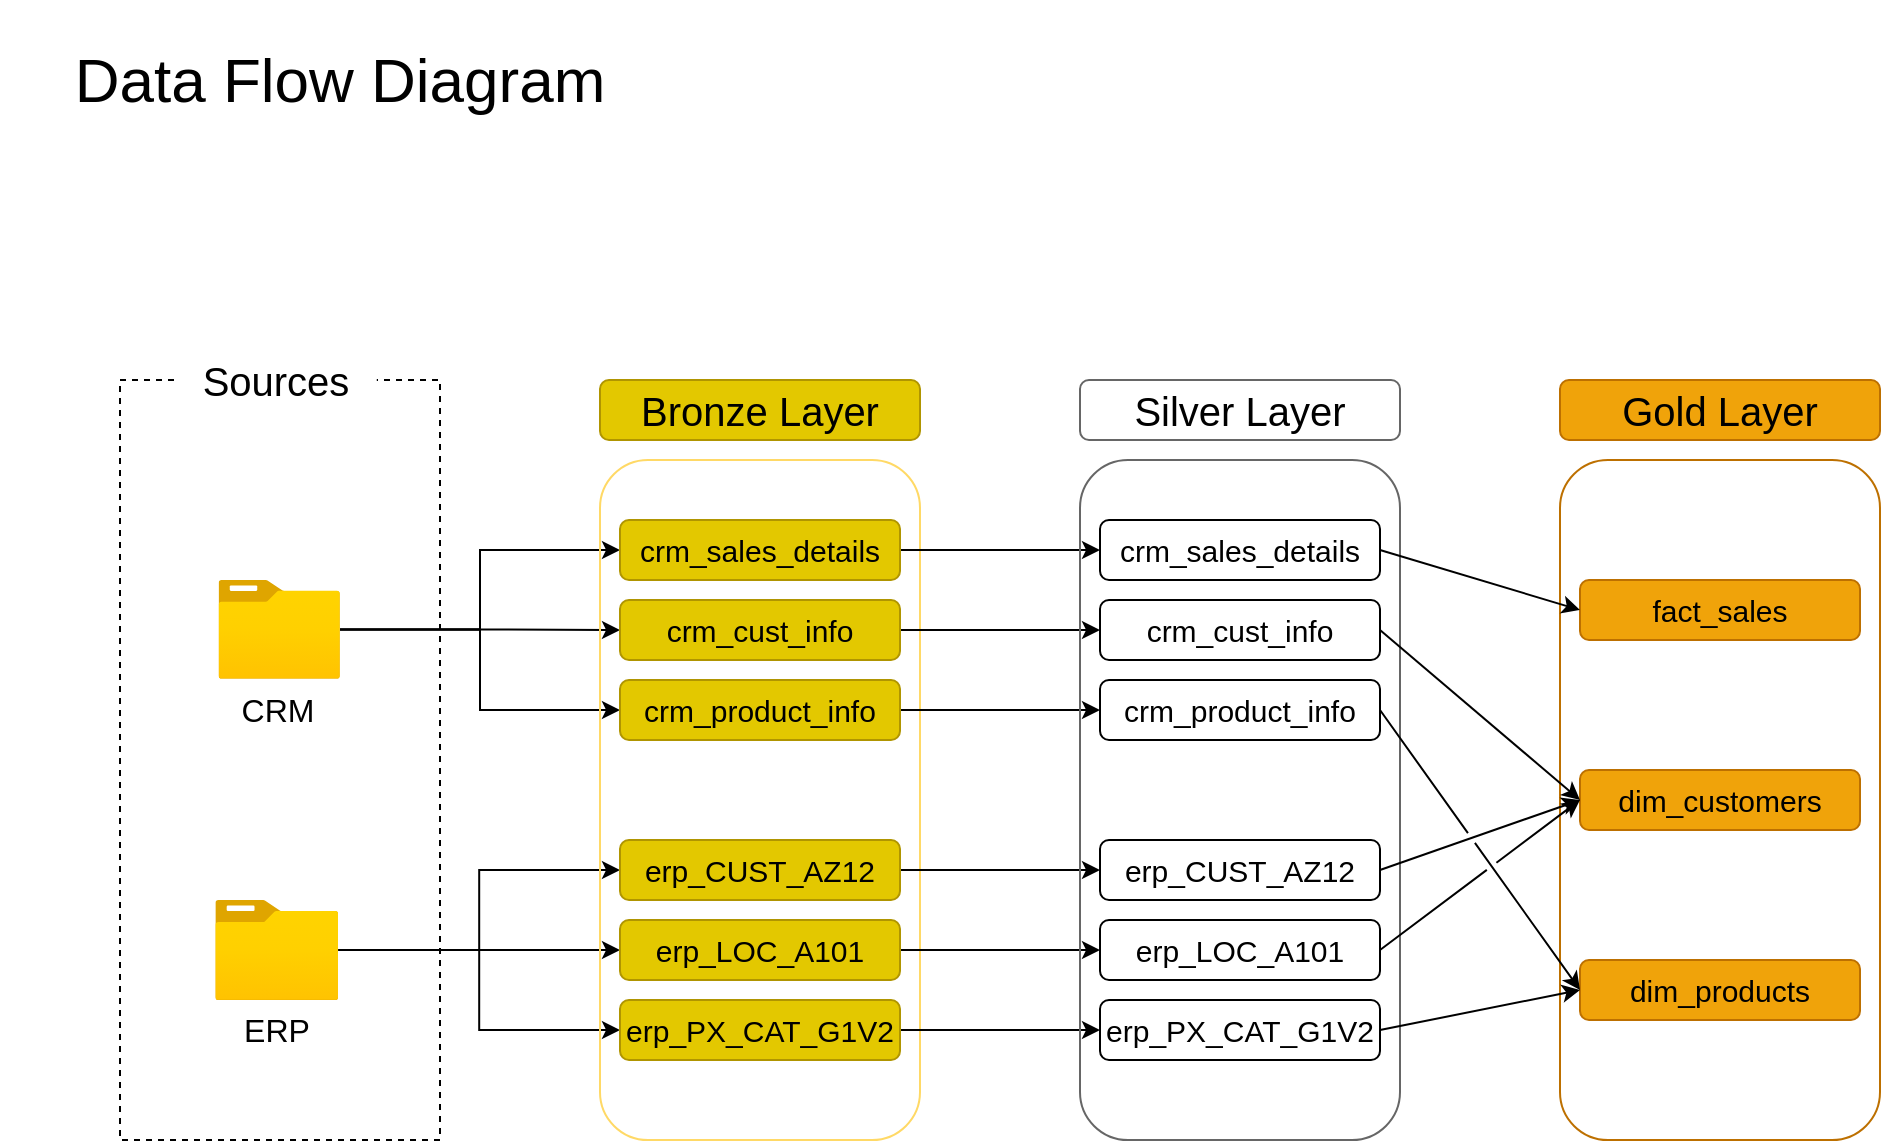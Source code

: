<mxfile version="28.0.6">
  <diagram name="Page-1" id="OCTq3GqB6JhlPOIXX3zH">
    <mxGraphModel dx="2742" dy="1726" grid="1" gridSize="10" guides="1" tooltips="1" connect="1" arrows="1" fold="1" page="1" pageScale="1" pageWidth="850" pageHeight="1100" math="0" shadow="0">
      <root>
        <mxCell id="0" />
        <mxCell id="1" parent="0" />
        <mxCell id="-aByIsQMcpLO_UhY7JY4-1" value="&lt;font style=&quot;font-size: 31px;&quot;&gt;Data Flow Diagram&lt;/font&gt;" style="text;html=1;align=center;verticalAlign=middle;whiteSpace=wrap;rounded=0;" parent="1" vertex="1">
          <mxGeometry x="-860" y="-10" width="340" height="80" as="geometry" />
        </mxCell>
        <mxCell id="-aByIsQMcpLO_UhY7JY4-3" value="" style="rounded=0;whiteSpace=wrap;html=1;fillColor=none;dashed=1;" parent="1" vertex="1">
          <mxGeometry x="-800" y="180" width="160" height="380" as="geometry" />
        </mxCell>
        <mxCell id="TbmxW1kQvGBRHv69Jx9r-1" value="&lt;font style=&quot;font-size: 20px;&quot;&gt;Sources&lt;/font&gt;" style="rounded=1;whiteSpace=wrap;html=1;strokeColor=none;" parent="1" vertex="1">
          <mxGeometry x="-771.61" y="160" width="100" height="40" as="geometry" />
        </mxCell>
        <mxCell id="TbmxW1kQvGBRHv69Jx9r-13" style="edgeStyle=orthogonalEdgeStyle;rounded=0;orthogonalLoop=1;jettySize=auto;html=1;entryX=0;entryY=0.5;entryDx=0;entryDy=0;" parent="1" source="TbmxW1kQvGBRHv69Jx9r-2" target="TbmxW1kQvGBRHv69Jx9r-10" edge="1">
          <mxGeometry relative="1" as="geometry" />
        </mxCell>
        <mxCell id="TbmxW1kQvGBRHv69Jx9r-14" style="edgeStyle=orthogonalEdgeStyle;rounded=0;orthogonalLoop=1;jettySize=auto;html=1;entryX=0;entryY=0.5;entryDx=0;entryDy=0;" parent="1" source="TbmxW1kQvGBRHv69Jx9r-2" target="TbmxW1kQvGBRHv69Jx9r-11" edge="1">
          <mxGeometry relative="1" as="geometry" />
        </mxCell>
        <mxCell id="TbmxW1kQvGBRHv69Jx9r-15" style="edgeStyle=orthogonalEdgeStyle;rounded=0;orthogonalLoop=1;jettySize=auto;html=1;entryX=0;entryY=0.5;entryDx=0;entryDy=0;" parent="1" source="TbmxW1kQvGBRHv69Jx9r-2" target="TbmxW1kQvGBRHv69Jx9r-12" edge="1">
          <mxGeometry relative="1" as="geometry" />
        </mxCell>
        <mxCell id="TbmxW1kQvGBRHv69Jx9r-2" value="" style="image;aspect=fixed;html=1;points=[];align=center;fontSize=12;image=img/lib/azure2/general/Folder_Blank.svg;" parent="1" vertex="1">
          <mxGeometry x="-750.8" y="280" width="60.81" height="49.35" as="geometry" />
        </mxCell>
        <mxCell id="TbmxW1kQvGBRHv69Jx9r-3" value="&lt;font style=&quot;font-size: 16px;&quot;&gt;CRM&lt;/font&gt;" style="text;html=1;align=center;verticalAlign=middle;whiteSpace=wrap;rounded=0;" parent="1" vertex="1">
          <mxGeometry x="-750.8" y="330" width="60" height="30" as="geometry" />
        </mxCell>
        <mxCell id="TbmxW1kQvGBRHv69Jx9r-19" style="edgeStyle=orthogonalEdgeStyle;rounded=0;orthogonalLoop=1;jettySize=auto;html=1;entryX=0;entryY=0.5;entryDx=0;entryDy=0;" parent="1" source="TbmxW1kQvGBRHv69Jx9r-4" target="TbmxW1kQvGBRHv69Jx9r-16" edge="1">
          <mxGeometry relative="1" as="geometry" />
        </mxCell>
        <mxCell id="TbmxW1kQvGBRHv69Jx9r-20" style="edgeStyle=orthogonalEdgeStyle;rounded=0;orthogonalLoop=1;jettySize=auto;html=1;entryX=0;entryY=0.5;entryDx=0;entryDy=0;" parent="1" source="TbmxW1kQvGBRHv69Jx9r-4" target="TbmxW1kQvGBRHv69Jx9r-17" edge="1">
          <mxGeometry relative="1" as="geometry" />
        </mxCell>
        <mxCell id="TbmxW1kQvGBRHv69Jx9r-21" style="edgeStyle=orthogonalEdgeStyle;rounded=0;orthogonalLoop=1;jettySize=auto;html=1;entryX=0;entryY=0.5;entryDx=0;entryDy=0;" parent="1" source="TbmxW1kQvGBRHv69Jx9r-4" target="TbmxW1kQvGBRHv69Jx9r-18" edge="1">
          <mxGeometry relative="1" as="geometry" />
        </mxCell>
        <mxCell id="TbmxW1kQvGBRHv69Jx9r-4" value="" style="image;aspect=fixed;html=1;points=[];align=center;fontSize=12;image=img/lib/azure2/general/Folder_Blank.svg;" parent="1" vertex="1">
          <mxGeometry x="-752.41" y="440" width="61.61" height="50" as="geometry" />
        </mxCell>
        <mxCell id="TbmxW1kQvGBRHv69Jx9r-5" value="&lt;span style=&quot;font-size: 16px;&quot;&gt;ERP&lt;/span&gt;" style="text;html=1;align=center;verticalAlign=middle;whiteSpace=wrap;rounded=0;" parent="1" vertex="1">
          <mxGeometry x="-752.41" y="490" width="60.81" height="30" as="geometry" />
        </mxCell>
        <mxCell id="TbmxW1kQvGBRHv69Jx9r-7" value="" style="rounded=1;whiteSpace=wrap;html=1;fillColor=none;strokeColor=#FFD966;" parent="1" vertex="1">
          <mxGeometry x="-560" y="220" width="160" height="340" as="geometry" />
        </mxCell>
        <mxCell id="TbmxW1kQvGBRHv69Jx9r-8" value="&lt;font style=&quot;font-size: 20px;&quot;&gt;Bronze Layer&lt;/font&gt;" style="rounded=1;whiteSpace=wrap;html=1;fillColor=#e3c800;strokeColor=#B09500;glass=0;shadow=0;fillStyle=auto;fontColor=#000000;" parent="1" vertex="1">
          <mxGeometry x="-560" y="180" width="160" height="30" as="geometry" />
        </mxCell>
        <mxCell id="7J3vk4l10xJQg3FWzx_3-9" style="edgeStyle=orthogonalEdgeStyle;rounded=0;orthogonalLoop=1;jettySize=auto;html=1;entryX=0;entryY=0.5;entryDx=0;entryDy=0;" parent="1" source="TbmxW1kQvGBRHv69Jx9r-10" target="7J3vk4l10xJQg3FWzx_3-3" edge="1">
          <mxGeometry relative="1" as="geometry" />
        </mxCell>
        <mxCell id="TbmxW1kQvGBRHv69Jx9r-10" value="&lt;font style=&quot;font-size: 15px;&quot;&gt;crm_sales_details&lt;/font&gt;" style="rounded=1;whiteSpace=wrap;html=1;fillColor=#e3c800;strokeColor=#B09500;glass=0;shadow=0;fillStyle=auto;fontColor=#000000;" parent="1" vertex="1">
          <mxGeometry x="-550" y="250" width="140" height="30" as="geometry" />
        </mxCell>
        <mxCell id="7J3vk4l10xJQg3FWzx_3-10" style="edgeStyle=orthogonalEdgeStyle;rounded=0;orthogonalLoop=1;jettySize=auto;html=1;" parent="1" source="TbmxW1kQvGBRHv69Jx9r-11" target="7J3vk4l10xJQg3FWzx_3-4" edge="1">
          <mxGeometry relative="1" as="geometry" />
        </mxCell>
        <mxCell id="TbmxW1kQvGBRHv69Jx9r-11" value="&lt;font style=&quot;font-size: 15px;&quot;&gt;crm_cust_info&lt;/font&gt;" style="rounded=1;whiteSpace=wrap;html=1;fillColor=#e3c800;strokeColor=#B09500;glass=0;shadow=0;fillStyle=auto;fontColor=#000000;" parent="1" vertex="1">
          <mxGeometry x="-550" y="290" width="140" height="30" as="geometry" />
        </mxCell>
        <mxCell id="7J3vk4l10xJQg3FWzx_3-11" style="edgeStyle=orthogonalEdgeStyle;rounded=0;orthogonalLoop=1;jettySize=auto;html=1;entryX=0;entryY=0.5;entryDx=0;entryDy=0;" parent="1" source="TbmxW1kQvGBRHv69Jx9r-12" target="7J3vk4l10xJQg3FWzx_3-5" edge="1">
          <mxGeometry relative="1" as="geometry" />
        </mxCell>
        <mxCell id="TbmxW1kQvGBRHv69Jx9r-12" value="&lt;font style=&quot;font-size: 15px;&quot;&gt;crm_product_info&lt;/font&gt;" style="rounded=1;whiteSpace=wrap;html=1;fillColor=#e3c800;strokeColor=#B09500;glass=0;shadow=0;fillStyle=auto;fontColor=#000000;" parent="1" vertex="1">
          <mxGeometry x="-550" y="330" width="140" height="30" as="geometry" />
        </mxCell>
        <mxCell id="7J3vk4l10xJQg3FWzx_3-12" style="edgeStyle=orthogonalEdgeStyle;rounded=0;orthogonalLoop=1;jettySize=auto;html=1;" parent="1" source="TbmxW1kQvGBRHv69Jx9r-16" target="7J3vk4l10xJQg3FWzx_3-6" edge="1">
          <mxGeometry relative="1" as="geometry" />
        </mxCell>
        <mxCell id="TbmxW1kQvGBRHv69Jx9r-16" value="&lt;span style=&quot;font-size: 15px;&quot;&gt;erp_CUST_AZ12&lt;/span&gt;" style="rounded=1;whiteSpace=wrap;html=1;fillColor=#e3c800;strokeColor=#B09500;glass=0;shadow=0;fillStyle=auto;fontColor=#000000;" parent="1" vertex="1">
          <mxGeometry x="-550" y="410" width="140" height="30" as="geometry" />
        </mxCell>
        <mxCell id="7J3vk4l10xJQg3FWzx_3-13" style="edgeStyle=orthogonalEdgeStyle;rounded=0;orthogonalLoop=1;jettySize=auto;html=1;" parent="1" source="TbmxW1kQvGBRHv69Jx9r-17" target="7J3vk4l10xJQg3FWzx_3-7" edge="1">
          <mxGeometry relative="1" as="geometry" />
        </mxCell>
        <mxCell id="TbmxW1kQvGBRHv69Jx9r-17" value="&lt;span style=&quot;font-size: 15px;&quot;&gt;erp_LOC_A101&lt;/span&gt;" style="rounded=1;whiteSpace=wrap;html=1;fillColor=#e3c800;strokeColor=#B09500;glass=0;shadow=0;fillStyle=auto;fontColor=#000000;" parent="1" vertex="1">
          <mxGeometry x="-550" y="450" width="140" height="30" as="geometry" />
        </mxCell>
        <mxCell id="7J3vk4l10xJQg3FWzx_3-14" style="edgeStyle=orthogonalEdgeStyle;rounded=0;orthogonalLoop=1;jettySize=auto;html=1;entryX=0;entryY=0.5;entryDx=0;entryDy=0;" parent="1" source="TbmxW1kQvGBRHv69Jx9r-18" target="7J3vk4l10xJQg3FWzx_3-8" edge="1">
          <mxGeometry relative="1" as="geometry" />
        </mxCell>
        <mxCell id="TbmxW1kQvGBRHv69Jx9r-18" value="&lt;span style=&quot;font-size: 15px;&quot;&gt;erp_PX_CAT_G1V2&lt;/span&gt;" style="rounded=1;whiteSpace=wrap;html=1;fillColor=#e3c800;strokeColor=#B09500;glass=0;shadow=0;fillStyle=auto;fontColor=#000000;" parent="1" vertex="1">
          <mxGeometry x="-550" y="490" width="140" height="30" as="geometry" />
        </mxCell>
        <mxCell id="7J3vk4l10xJQg3FWzx_3-1" value="" style="rounded=1;whiteSpace=wrap;html=1;fillColor=none;strokeColor=#666666;gradientColor=#b3b3b3;" parent="1" vertex="1">
          <mxGeometry x="-320" y="220" width="160" height="340" as="geometry" />
        </mxCell>
        <mxCell id="7J3vk4l10xJQg3FWzx_3-2" value="&lt;font style=&quot;font-size: 20px;&quot;&gt;Silver Layer&lt;/font&gt;" style="rounded=1;whiteSpace=wrap;html=1;fillColor=default;strokeColor=#666666;glass=0;shadow=0;fillStyle=auto;gradientColor=none;gradientDirection=radial;" parent="1" vertex="1">
          <mxGeometry x="-320" y="180" width="160" height="30" as="geometry" />
        </mxCell>
        <mxCell id="7J3vk4l10xJQg3FWzx_3-3" value="&lt;font style=&quot;font-size: 15px;&quot;&gt;crm_sales_details&lt;/font&gt;" style="rounded=1;whiteSpace=wrap;html=1;glass=0;shadow=0;fillStyle=auto;" parent="1" vertex="1">
          <mxGeometry x="-310" y="250" width="140" height="30" as="geometry" />
        </mxCell>
        <mxCell id="7J3vk4l10xJQg3FWzx_3-4" value="&lt;font style=&quot;font-size: 15px;&quot;&gt;crm_cust_info&lt;/font&gt;" style="rounded=1;whiteSpace=wrap;html=1;glass=0;shadow=0;fillStyle=auto;" parent="1" vertex="1">
          <mxGeometry x="-310" y="290" width="140" height="30" as="geometry" />
        </mxCell>
        <mxCell id="7J3vk4l10xJQg3FWzx_3-5" value="&lt;font style=&quot;font-size: 15px;&quot;&gt;crm_product_info&lt;/font&gt;" style="rounded=1;whiteSpace=wrap;html=1;glass=0;shadow=0;fillStyle=auto;" parent="1" vertex="1">
          <mxGeometry x="-310" y="330" width="140" height="30" as="geometry" />
        </mxCell>
        <mxCell id="7J3vk4l10xJQg3FWzx_3-6" value="&lt;span style=&quot;font-size: 15px;&quot;&gt;erp_CUST_AZ12&lt;/span&gt;" style="rounded=1;whiteSpace=wrap;html=1;glass=0;shadow=0;fillStyle=auto;" parent="1" vertex="1">
          <mxGeometry x="-310" y="410" width="140" height="30" as="geometry" />
        </mxCell>
        <mxCell id="7J3vk4l10xJQg3FWzx_3-7" value="&lt;span style=&quot;font-size: 15px;&quot;&gt;erp_LOC_A101&lt;/span&gt;" style="rounded=1;whiteSpace=wrap;html=1;glass=0;shadow=0;fillStyle=auto;" parent="1" vertex="1">
          <mxGeometry x="-310" y="450" width="140" height="30" as="geometry" />
        </mxCell>
        <mxCell id="7J3vk4l10xJQg3FWzx_3-8" value="&lt;span style=&quot;font-size: 15px;&quot;&gt;erp_PX_CAT_G1V2&lt;/span&gt;" style="rounded=1;whiteSpace=wrap;html=1;glass=0;shadow=0;fillStyle=auto;" parent="1" vertex="1">
          <mxGeometry x="-310" y="490" width="140" height="30" as="geometry" />
        </mxCell>
        <mxCell id="k8iHvR17kqA6kyOkdq-5-1" value="" style="rounded=1;whiteSpace=wrap;html=1;fillColor=none;strokeColor=#BD7000;fontColor=#000000;" vertex="1" parent="1">
          <mxGeometry x="-80" y="220" width="160" height="340" as="geometry" />
        </mxCell>
        <mxCell id="k8iHvR17kqA6kyOkdq-5-2" value="&lt;span style=&quot;font-size: 20px;&quot;&gt;Gold Layer&lt;/span&gt;" style="rounded=1;whiteSpace=wrap;html=1;fillColor=#f0a30a;strokeColor=#BD7000;glass=0;shadow=0;fillStyle=auto;gradientDirection=radial;fontColor=#000000;" vertex="1" parent="1">
          <mxGeometry x="-80" y="180" width="160" height="30" as="geometry" />
        </mxCell>
        <mxCell id="k8iHvR17kqA6kyOkdq-5-3" value="&lt;span style=&quot;font-size: 15px;&quot;&gt;fact_sales&lt;/span&gt;" style="rounded=1;whiteSpace=wrap;html=1;glass=0;shadow=0;fillStyle=auto;fillColor=#f0a30a;strokeColor=#BD7000;fontColor=#000000;" vertex="1" parent="1">
          <mxGeometry x="-70" y="280" width="140" height="30" as="geometry" />
        </mxCell>
        <mxCell id="k8iHvR17kqA6kyOkdq-5-4" value="&lt;font style=&quot;font-size: 15px;&quot;&gt;dim_customers&lt;/font&gt;" style="rounded=1;whiteSpace=wrap;html=1;glass=0;shadow=0;fillStyle=auto;fillColor=#f0a30a;strokeColor=#BD7000;fontColor=#000000;" vertex="1" parent="1">
          <mxGeometry x="-70" y="375" width="140" height="30" as="geometry" />
        </mxCell>
        <mxCell id="k8iHvR17kqA6kyOkdq-5-5" value="&lt;span style=&quot;font-size: 15px;&quot;&gt;dim_products&lt;/span&gt;" style="rounded=1;whiteSpace=wrap;html=1;glass=0;shadow=0;fillStyle=auto;fillColor=#f0a30a;strokeColor=#BD7000;fontColor=#000000;" vertex="1" parent="1">
          <mxGeometry x="-70" y="470" width="140" height="30" as="geometry" />
        </mxCell>
        <mxCell id="k8iHvR17kqA6kyOkdq-5-12" value="" style="endArrow=classic;html=1;rounded=0;exitX=1;exitY=0.5;exitDx=0;exitDy=0;entryX=0;entryY=0.5;entryDx=0;entryDy=0;jumpStyle=gap;" edge="1" parent="1" source="7J3vk4l10xJQg3FWzx_3-3" target="k8iHvR17kqA6kyOkdq-5-3">
          <mxGeometry width="50" height="50" relative="1" as="geometry">
            <mxPoint x="-140" y="320" as="sourcePoint" />
            <mxPoint x="-90" y="270" as="targetPoint" />
          </mxGeometry>
        </mxCell>
        <mxCell id="k8iHvR17kqA6kyOkdq-5-13" value="" style="endArrow=classic;html=1;rounded=0;exitX=1;exitY=0.5;exitDx=0;exitDy=0;entryX=0;entryY=0.5;entryDx=0;entryDy=0;jumpStyle=gap;" edge="1" parent="1" source="7J3vk4l10xJQg3FWzx_3-4" target="k8iHvR17kqA6kyOkdq-5-4">
          <mxGeometry width="50" height="50" relative="1" as="geometry">
            <mxPoint x="-120" y="340" as="sourcePoint" />
            <mxPoint x="-20" y="390" as="targetPoint" />
          </mxGeometry>
        </mxCell>
        <mxCell id="k8iHvR17kqA6kyOkdq-5-14" value="" style="endArrow=classic;html=1;rounded=0;exitX=1;exitY=0.5;exitDx=0;exitDy=0;jumpStyle=gap;" edge="1" parent="1" source="7J3vk4l10xJQg3FWzx_3-6">
          <mxGeometry width="50" height="50" relative="1" as="geometry">
            <mxPoint x="-120" y="440" as="sourcePoint" />
            <mxPoint x="-70" y="390" as="targetPoint" />
          </mxGeometry>
        </mxCell>
        <mxCell id="k8iHvR17kqA6kyOkdq-5-15" value="" style="endArrow=classic;html=1;rounded=0;exitX=1;exitY=0.5;exitDx=0;exitDy=0;entryX=0;entryY=0.5;entryDx=0;entryDy=0;jumpStyle=gap;" edge="1" parent="1" source="7J3vk4l10xJQg3FWzx_3-5" target="k8iHvR17kqA6kyOkdq-5-5">
          <mxGeometry width="50" height="50" relative="1" as="geometry">
            <mxPoint x="-150" y="360" as="sourcePoint" />
            <mxPoint x="-50" y="410" as="targetPoint" />
          </mxGeometry>
        </mxCell>
        <mxCell id="k8iHvR17kqA6kyOkdq-5-16" value="" style="endArrow=classic;html=1;rounded=0;exitX=1;exitY=0.5;exitDx=0;exitDy=0;entryX=0;entryY=0.5;entryDx=0;entryDy=0;jumpStyle=gap;" edge="1" parent="1" source="7J3vk4l10xJQg3FWzx_3-8" target="k8iHvR17kqA6kyOkdq-5-5">
          <mxGeometry width="50" height="50" relative="1" as="geometry">
            <mxPoint x="-140" y="520" as="sourcePoint" />
            <mxPoint x="-40" y="570" as="targetPoint" />
          </mxGeometry>
        </mxCell>
        <mxCell id="k8iHvR17kqA6kyOkdq-5-17" value="" style="endArrow=classic;html=1;rounded=0;exitX=1;exitY=0.5;exitDx=0;exitDy=0;entryX=0;entryY=0.5;entryDx=0;entryDy=0;jumpStyle=gap;" edge="1" parent="1" source="7J3vk4l10xJQg3FWzx_3-7" target="k8iHvR17kqA6kyOkdq-5-4">
          <mxGeometry width="50" height="50" relative="1" as="geometry">
            <mxPoint x="-140" y="450" as="sourcePoint" />
            <mxPoint x="-40" y="500" as="targetPoint" />
          </mxGeometry>
        </mxCell>
      </root>
    </mxGraphModel>
  </diagram>
</mxfile>
